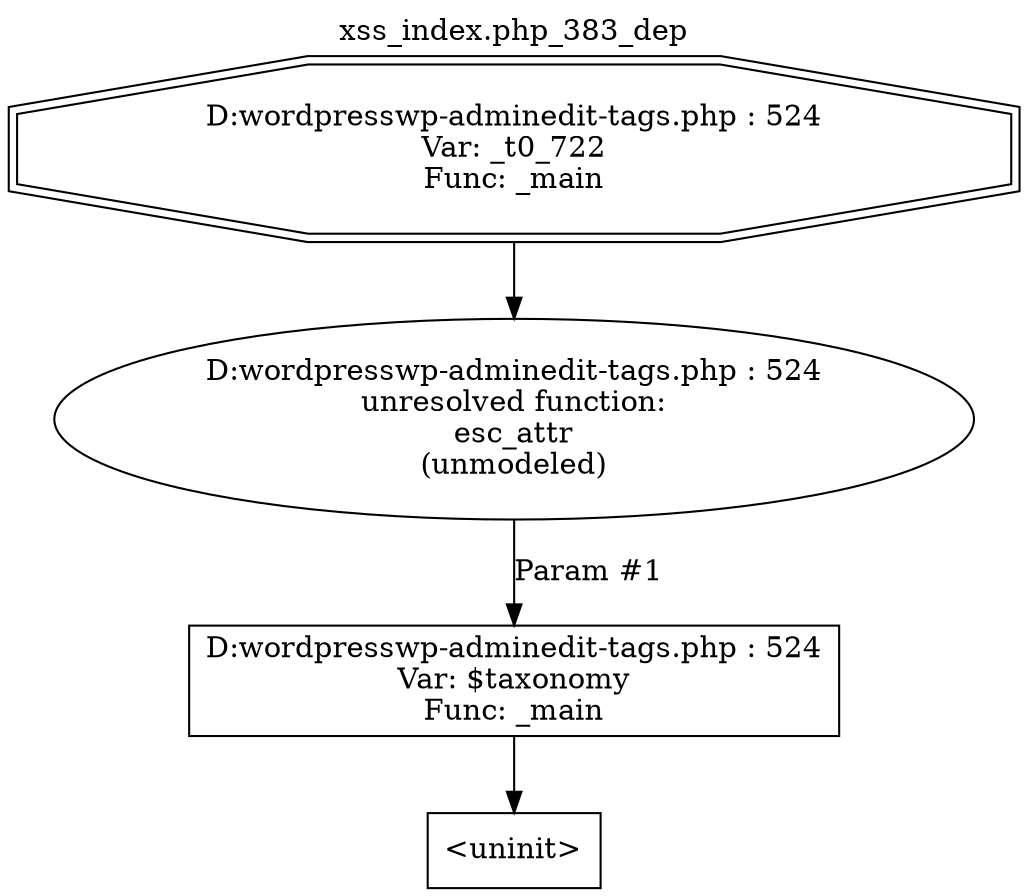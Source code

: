 digraph cfg {
  label="xss_index.php_383_dep";
  labelloc=t;
  n1 [shape=doubleoctagon, label="D:\wordpress\wp-admin\edit-tags.php : 524\nVar: _t0_722\nFunc: _main\n"];
  n2 [shape=ellipse, label="D:\wordpress\wp-admin\edit-tags.php : 524\nunresolved function:\nesc_attr\n(unmodeled)\n"];
  n3 [shape=box, label="D:\wordpress\wp-admin\edit-tags.php : 524\nVar: $taxonomy\nFunc: _main\n"];
  n4 [shape=box, label="<uninit>"];
  n1 -> n2;
  n3 -> n4;
  n2 -> n3[label="Param #1"];
}
